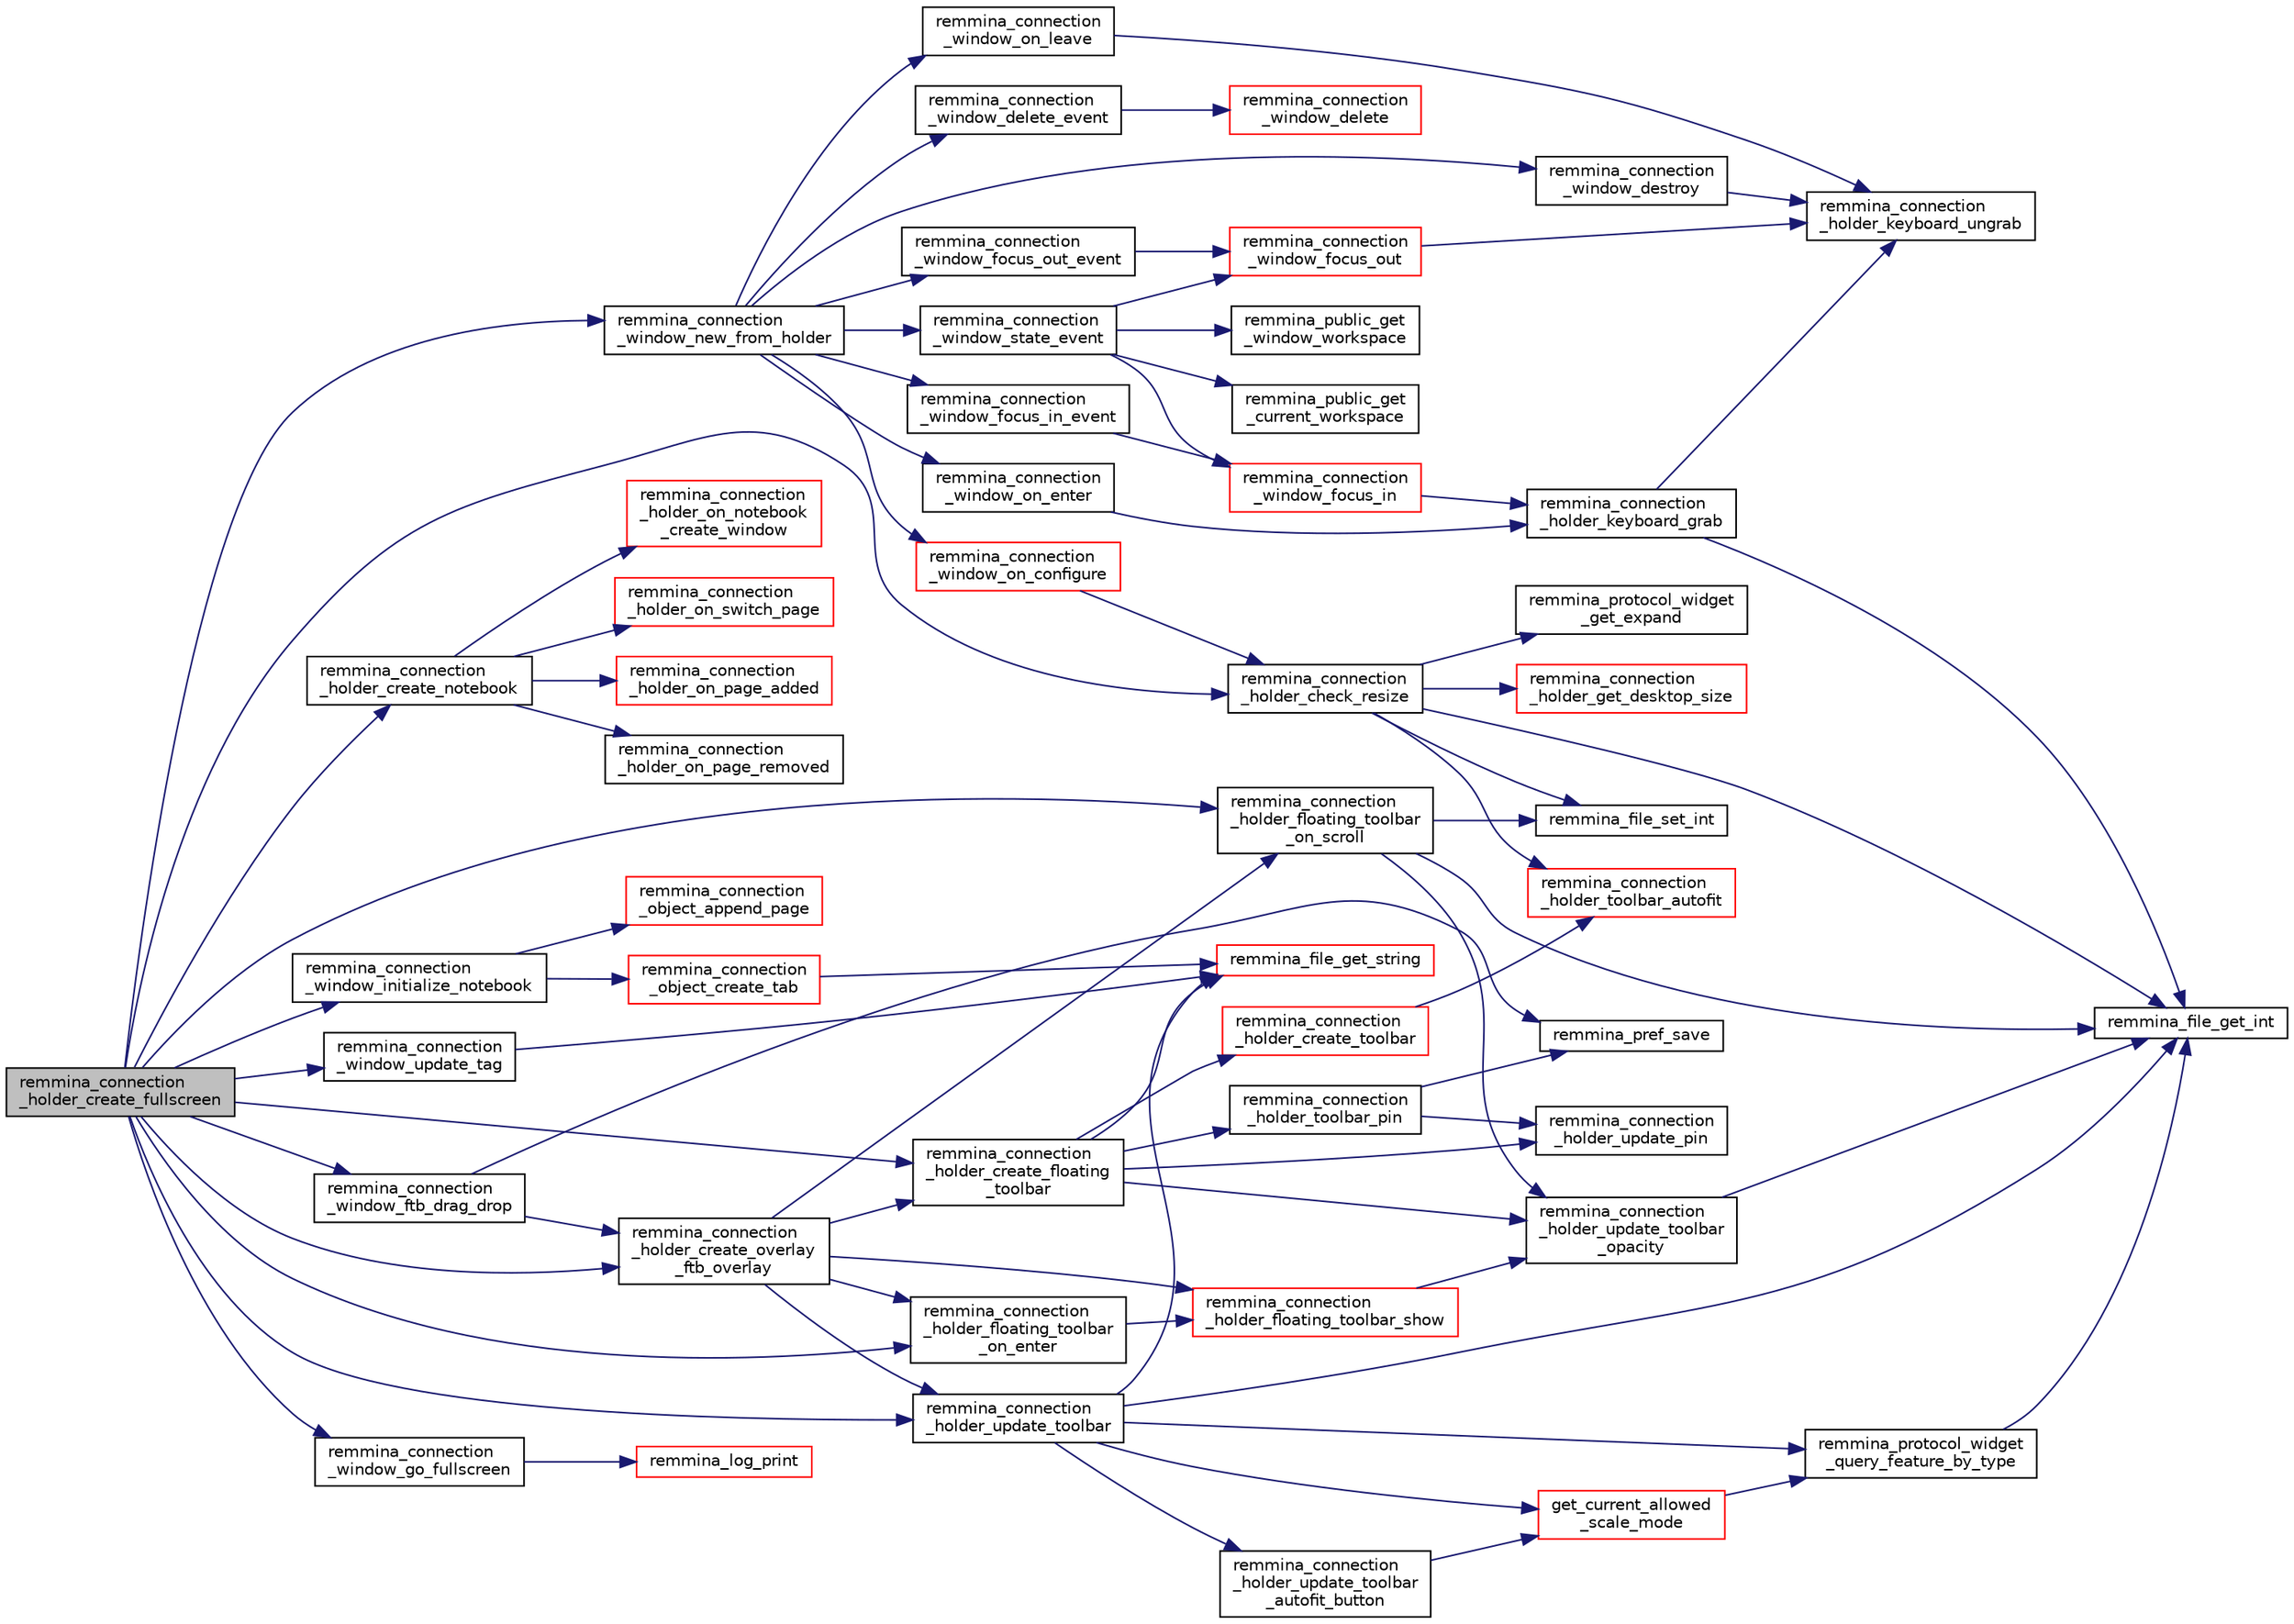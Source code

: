 digraph "remmina_connection_holder_create_fullscreen"
{
  edge [fontname="Helvetica",fontsize="10",labelfontname="Helvetica",labelfontsize="10"];
  node [fontname="Helvetica",fontsize="10",shape=record];
  rankdir="LR";
  Node1951 [label="remmina_connection\l_holder_create_fullscreen",height=0.2,width=0.4,color="black", fillcolor="grey75", style="filled", fontcolor="black"];
  Node1951 -> Node1952 [color="midnightblue",fontsize="10",style="solid",fontname="Helvetica"];
  Node1952 [label="remmina_connection\l_window_new_from_holder",height=0.2,width=0.4,color="black", fillcolor="white", style="filled",URL="$remmina__connection__window_8c.html#a0ff4775a640861c11f2bc9f4e4680ed5"];
  Node1952 -> Node1953 [color="midnightblue",fontsize="10",style="solid",fontname="Helvetica"];
  Node1953 [label="remmina_connection\l_window_delete_event",height=0.2,width=0.4,color="black", fillcolor="white", style="filled",URL="$remmina__connection__window_8c.html#aa84f957aaf2152717af3959b80ecfa8a"];
  Node1953 -> Node1954 [color="midnightblue",fontsize="10",style="solid",fontname="Helvetica"];
  Node1954 [label="remmina_connection\l_window_delete",height=0.2,width=0.4,color="red", fillcolor="white", style="filled",URL="$remmina__connection__window_8c.html#a47242e757b22622e8653643de24fdad9"];
  Node1952 -> Node2038 [color="midnightblue",fontsize="10",style="solid",fontname="Helvetica"];
  Node2038 [label="remmina_connection\l_window_destroy",height=0.2,width=0.4,color="black", fillcolor="white", style="filled",URL="$remmina__connection__window_8c.html#a2d157bba82de5684318381a8816db2af"];
  Node2038 -> Node2039 [color="midnightblue",fontsize="10",style="solid",fontname="Helvetica"];
  Node2039 [label="remmina_connection\l_holder_keyboard_ungrab",height=0.2,width=0.4,color="black", fillcolor="white", style="filled",URL="$remmina__connection__window_8c.html#af137217cf6ef1ea58f40781f54fd8fe9"];
  Node1952 -> Node2040 [color="midnightblue",fontsize="10",style="solid",fontname="Helvetica"];
  Node2040 [label="remmina_connection\l_window_state_event",height=0.2,width=0.4,color="black", fillcolor="white", style="filled",URL="$remmina__connection__window_8c.html#a174d5b1e983a96c98aae2e8078f462bd"];
  Node2040 -> Node2041 [color="midnightblue",fontsize="10",style="solid",fontname="Helvetica"];
  Node2041 [label="remmina_connection\l_window_focus_in",height=0.2,width=0.4,color="red", fillcolor="white", style="filled",URL="$remmina__connection__window_8c.html#a6f4427665eeef5af2091621c1e89b589"];
  Node2041 -> Node2045 [color="midnightblue",fontsize="10",style="solid",fontname="Helvetica"];
  Node2045 [label="remmina_connection\l_holder_keyboard_grab",height=0.2,width=0.4,color="black", fillcolor="white", style="filled",URL="$remmina__connection__window_8c.html#a6bcba3905245597b6393bbdc8a210e3d"];
  Node2045 -> Node2000 [color="midnightblue",fontsize="10",style="solid",fontname="Helvetica"];
  Node2000 [label="remmina_file_get_int",height=0.2,width=0.4,color="black", fillcolor="white", style="filled",URL="$remmina__file_8c.html#a4884356c195dcfb4ceacf641a1e74e66"];
  Node2045 -> Node2039 [color="midnightblue",fontsize="10",style="solid",fontname="Helvetica"];
  Node2040 -> Node2046 [color="midnightblue",fontsize="10",style="solid",fontname="Helvetica"];
  Node2046 [label="remmina_connection\l_window_focus_out",height=0.2,width=0.4,color="red", fillcolor="white", style="filled",URL="$remmina__connection__window_8c.html#a8c242e0a7ee57ed79099c330d696b43f"];
  Node2046 -> Node2039 [color="midnightblue",fontsize="10",style="solid",fontname="Helvetica"];
  Node2040 -> Node2199 [color="midnightblue",fontsize="10",style="solid",fontname="Helvetica"];
  Node2199 [label="remmina_public_get\l_current_workspace",height=0.2,width=0.4,color="black", fillcolor="white", style="filled",URL="$remmina__public_8c.html#a7ff5e5c4dabc3fb001125a6da14ad758"];
  Node2040 -> Node2200 [color="midnightblue",fontsize="10",style="solid",fontname="Helvetica"];
  Node2200 [label="remmina_public_get\l_window_workspace",height=0.2,width=0.4,color="black", fillcolor="white", style="filled",URL="$remmina__public_8c.html#a9c0688cfe4ec55f8b563943aab570b25"];
  Node1952 -> Node2201 [color="midnightblue",fontsize="10",style="solid",fontname="Helvetica"];
  Node2201 [label="remmina_connection\l_window_focus_in_event",height=0.2,width=0.4,color="black", fillcolor="white", style="filled",URL="$remmina__connection__window_8c.html#aac168486f2fb093eb6347cb0726153b5"];
  Node2201 -> Node2041 [color="midnightblue",fontsize="10",style="solid",fontname="Helvetica"];
  Node1952 -> Node2202 [color="midnightblue",fontsize="10",style="solid",fontname="Helvetica"];
  Node2202 [label="remmina_connection\l_window_focus_out_event",height=0.2,width=0.4,color="black", fillcolor="white", style="filled",URL="$remmina__connection__window_8c.html#a539828a1dd435bee083d82136691176c"];
  Node2202 -> Node2046 [color="midnightblue",fontsize="10",style="solid",fontname="Helvetica"];
  Node1952 -> Node2203 [color="midnightblue",fontsize="10",style="solid",fontname="Helvetica"];
  Node2203 [label="remmina_connection\l_window_on_enter",height=0.2,width=0.4,color="black", fillcolor="white", style="filled",URL="$remmina__connection__window_8c.html#a2b5a6494f27dca9408e2640f11a7738c"];
  Node2203 -> Node2045 [color="midnightblue",fontsize="10",style="solid",fontname="Helvetica"];
  Node1952 -> Node2204 [color="midnightblue",fontsize="10",style="solid",fontname="Helvetica"];
  Node2204 [label="remmina_connection\l_window_on_leave",height=0.2,width=0.4,color="black", fillcolor="white", style="filled",URL="$remmina__connection__window_8c.html#a63c87d892406b77f16956a54b039ab1b"];
  Node2204 -> Node2039 [color="midnightblue",fontsize="10",style="solid",fontname="Helvetica"];
  Node1952 -> Node2205 [color="midnightblue",fontsize="10",style="solid",fontname="Helvetica"];
  Node2205 [label="remmina_connection\l_window_on_configure",height=0.2,width=0.4,color="red", fillcolor="white", style="filled",URL="$remmina__connection__window_8c.html#af79fdcdd07b28c1cde08489d7986ca37"];
  Node2205 -> Node2092 [color="midnightblue",fontsize="10",style="solid",fontname="Helvetica"];
  Node2092 [label="remmina_connection\l_holder_check_resize",height=0.2,width=0.4,color="black", fillcolor="white", style="filled",URL="$remmina__connection__window_8c.html#adf48e258e535235d29c9638333488920"];
  Node2092 -> Node2068 [color="midnightblue",fontsize="10",style="solid",fontname="Helvetica"];
  Node2068 [label="remmina_connection\l_holder_get_desktop_size",height=0.2,width=0.4,color="red", fillcolor="white", style="filled",URL="$remmina__connection__window_8c.html#acf5d62eb5dda2e3a1a76c4bcbb926fb8"];
  Node2092 -> Node2093 [color="midnightblue",fontsize="10",style="solid",fontname="Helvetica"];
  Node2093 [label="remmina_protocol_widget\l_get_expand",height=0.2,width=0.4,color="black", fillcolor="white", style="filled",URL="$remmina__protocol__widget_8c.html#a25bcb2ae99449624fed6f770218e3d25"];
  Node2092 -> Node2000 [color="midnightblue",fontsize="10",style="solid",fontname="Helvetica"];
  Node2092 -> Node2089 [color="midnightblue",fontsize="10",style="solid",fontname="Helvetica"];
  Node2089 [label="remmina_file_set_int",height=0.2,width=0.4,color="black", fillcolor="white", style="filled",URL="$remmina__file_8c.html#af153b0d289ac93f6ecdaa15d5f3b9b8c"];
  Node2092 -> Node2066 [color="midnightblue",fontsize="10",style="solid",fontname="Helvetica"];
  Node2066 [label="remmina_connection\l_holder_toolbar_autofit",height=0.2,width=0.4,color="red", fillcolor="white", style="filled",URL="$remmina__connection__window_8c.html#ac679e10d8be64d56ed13043dd4df7d1c"];
  Node1951 -> Node2129 [color="midnightblue",fontsize="10",style="solid",fontname="Helvetica"];
  Node2129 [label="remmina_connection\l_holder_create_notebook",height=0.2,width=0.4,color="black", fillcolor="white", style="filled",URL="$remmina__connection__window_8c.html#ae616dc409c5775dc73d9a83c1f081705"];
  Node2129 -> Node2130 [color="midnightblue",fontsize="10",style="solid",fontname="Helvetica"];
  Node2130 [label="remmina_connection\l_holder_on_notebook\l_create_window",height=0.2,width=0.4,color="red", fillcolor="white", style="filled",URL="$remmina__connection__window_8c.html#a2f5fc595c1aad851962aa58e2009bcce"];
  Node2129 -> Node2132 [color="midnightblue",fontsize="10",style="solid",fontname="Helvetica"];
  Node2132 [label="remmina_connection\l_holder_on_switch_page",height=0.2,width=0.4,color="red", fillcolor="white", style="filled",URL="$remmina__connection__window_8c.html#ac93e70cd6f65ebb4bee3827240cf1c05"];
  Node2129 -> Node2136 [color="midnightblue",fontsize="10",style="solid",fontname="Helvetica"];
  Node2136 [label="remmina_connection\l_holder_on_page_added",height=0.2,width=0.4,color="red", fillcolor="white", style="filled",URL="$remmina__connection__window_8c.html#a17841adaac1f1d03395629af001f9135"];
  Node2129 -> Node2138 [color="midnightblue",fontsize="10",style="solid",fontname="Helvetica"];
  Node2138 [label="remmina_connection\l_holder_on_page_removed",height=0.2,width=0.4,color="black", fillcolor="white", style="filled",URL="$remmina__connection__window_8c.html#a6f585d526b1cbf7224329da51ad40005"];
  Node1951 -> Node2146 [color="midnightblue",fontsize="10",style="solid",fontname="Helvetica"];
  Node2146 [label="remmina_connection\l_window_initialize_notebook",height=0.2,width=0.4,color="black", fillcolor="white", style="filled",URL="$remmina__connection__window_8c.html#aa28770c2f7c156eb4574227310481041"];
  Node2146 -> Node2147 [color="midnightblue",fontsize="10",style="solid",fontname="Helvetica"];
  Node2147 [label="remmina_connection\l_object_create_tab",height=0.2,width=0.4,color="red", fillcolor="white", style="filled",URL="$remmina__connection__window_8c.html#a888c4dd031e9366a3284cb34351865aa"];
  Node2147 -> Node1990 [color="midnightblue",fontsize="10",style="solid",fontname="Helvetica"];
  Node1990 [label="remmina_file_get_string",height=0.2,width=0.4,color="red", fillcolor="white", style="filled",URL="$remmina__file_8c.html#a8eb1b213d9d08c6ad13683ce05f4355e"];
  Node2146 -> Node2149 [color="midnightblue",fontsize="10",style="solid",fontname="Helvetica"];
  Node2149 [label="remmina_connection\l_object_append_page",height=0.2,width=0.4,color="red", fillcolor="white", style="filled",URL="$remmina__connection__window_8c.html#ac06b41c974d5cfc6277f50b617a550bb"];
  Node1951 -> Node2157 [color="midnightblue",fontsize="10",style="solid",fontname="Helvetica"];
  Node2157 [label="remmina_connection\l_window_update_tag",height=0.2,width=0.4,color="black", fillcolor="white", style="filled",URL="$remmina__connection__window_8c.html#a49552d7adf2f4e22a59d89802171e52b"];
  Node2157 -> Node1990 [color="midnightblue",fontsize="10",style="solid",fontname="Helvetica"];
  Node1951 -> Node2207 [color="midnightblue",fontsize="10",style="solid",fontname="Helvetica"];
  Node2207 [label="remmina_connection\l_holder_create_overlay\l_ftb_overlay",height=0.2,width=0.4,color="black", fillcolor="white", style="filled",URL="$remmina__connection__window_8c.html#ab2edcb806312b3367c70fbb13c383ae0"];
  Node2207 -> Node2208 [color="midnightblue",fontsize="10",style="solid",fontname="Helvetica"];
  Node2208 [label="remmina_connection\l_holder_create_floating\l_toolbar",height=0.2,width=0.4,color="black", fillcolor="white", style="filled",URL="$remmina__connection__window_8c.html#a967dca6c1876afc3e6bcb763f9709d43"];
  Node2208 -> Node2064 [color="midnightblue",fontsize="10",style="solid",fontname="Helvetica"];
  Node2064 [label="remmina_connection\l_holder_create_toolbar",height=0.2,width=0.4,color="red", fillcolor="white", style="filled",URL="$remmina__connection__window_8c.html#af8138da72278e9e9000276e08a6fd984"];
  Node2064 -> Node2066 [color="midnightblue",fontsize="10",style="solid",fontname="Helvetica"];
  Node2208 -> Node2209 [color="midnightblue",fontsize="10",style="solid",fontname="Helvetica"];
  Node2209 [label="remmina_connection\l_holder_toolbar_pin",height=0.2,width=0.4,color="black", fillcolor="white", style="filled",URL="$remmina__connection__window_8c.html#a735747875f8442962795c7a2ec027378"];
  Node2209 -> Node2005 [color="midnightblue",fontsize="10",style="solid",fontname="Helvetica"];
  Node2005 [label="remmina_pref_save",height=0.2,width=0.4,color="black", fillcolor="white", style="filled",URL="$remmina__pref_8c.html#a1c614a5e7dc3cd415be6e0a926e26983"];
  Node2209 -> Node2210 [color="midnightblue",fontsize="10",style="solid",fontname="Helvetica"];
  Node2210 [label="remmina_connection\l_holder_update_pin",height=0.2,width=0.4,color="black", fillcolor="white", style="filled",URL="$remmina__connection__window_8c.html#aac226c5115a432b09cff71ecd772ea6c"];
  Node2208 -> Node2210 [color="midnightblue",fontsize="10",style="solid",fontname="Helvetica"];
  Node2208 -> Node1990 [color="midnightblue",fontsize="10",style="solid",fontname="Helvetica"];
  Node2208 -> Node2081 [color="midnightblue",fontsize="10",style="solid",fontname="Helvetica"];
  Node2081 [label="remmina_connection\l_holder_update_toolbar\l_opacity",height=0.2,width=0.4,color="black", fillcolor="white", style="filled",URL="$remmina__connection__window_8c.html#aac6895538e595984302a03c07bc51fbe"];
  Node2081 -> Node2000 [color="midnightblue",fontsize="10",style="solid",fontname="Helvetica"];
  Node2207 -> Node2135 [color="midnightblue",fontsize="10",style="solid",fontname="Helvetica"];
  Node2135 [label="remmina_connection\l_holder_update_toolbar",height=0.2,width=0.4,color="black", fillcolor="white", style="filled",URL="$remmina__connection__window_8c.html#a1b31d50e3792f41f4f78c1dbc1c5b27c"];
  Node2135 -> Node2091 [color="midnightblue",fontsize="10",style="solid",fontname="Helvetica"];
  Node2091 [label="remmina_connection\l_holder_update_toolbar\l_autofit_button",height=0.2,width=0.4,color="black", fillcolor="white", style="filled",URL="$remmina__connection__window_8c.html#adb407338a545724966a1c62d3bd60fb5"];
  Node2091 -> Node2072 [color="midnightblue",fontsize="10",style="solid",fontname="Helvetica"];
  Node2072 [label="get_current_allowed\l_scale_mode",height=0.2,width=0.4,color="red", fillcolor="white", style="filled",URL="$remmina__connection__window_8c.html#abbc84b2c450f62c288ff827c5d2c5cd2"];
  Node2072 -> Node2074 [color="midnightblue",fontsize="10",style="solid",fontname="Helvetica"];
  Node2074 [label="remmina_protocol_widget\l_query_feature_by_type",height=0.2,width=0.4,color="black", fillcolor="white", style="filled",URL="$remmina__protocol__widget_8c.html#adbe15328275677cb38bd8c8a2d5e039d"];
  Node2074 -> Node2000 [color="midnightblue",fontsize="10",style="solid",fontname="Helvetica"];
  Node2135 -> Node2072 [color="midnightblue",fontsize="10",style="solid",fontname="Helvetica"];
  Node2135 -> Node2000 [color="midnightblue",fontsize="10",style="solid",fontname="Helvetica"];
  Node2135 -> Node2074 [color="midnightblue",fontsize="10",style="solid",fontname="Helvetica"];
  Node2135 -> Node1990 [color="midnightblue",fontsize="10",style="solid",fontname="Helvetica"];
  Node2207 -> Node2080 [color="midnightblue",fontsize="10",style="solid",fontname="Helvetica"];
  Node2080 [label="remmina_connection\l_holder_floating_toolbar_show",height=0.2,width=0.4,color="red", fillcolor="white", style="filled",URL="$remmina__connection__window_8c.html#a147924e56eceebe1f61e47bf5af2218a"];
  Node2080 -> Node2081 [color="midnightblue",fontsize="10",style="solid",fontname="Helvetica"];
  Node2207 -> Node2211 [color="midnightblue",fontsize="10",style="solid",fontname="Helvetica"];
  Node2211 [label="remmina_connection\l_holder_floating_toolbar\l_on_enter",height=0.2,width=0.4,color="black", fillcolor="white", style="filled",URL="$remmina__connection__window_8c.html#a5b12b74df51eda99c7e34a4d016e4f1e"];
  Node2211 -> Node2080 [color="midnightblue",fontsize="10",style="solid",fontname="Helvetica"];
  Node2207 -> Node2212 [color="midnightblue",fontsize="10",style="solid",fontname="Helvetica"];
  Node2212 [label="remmina_connection\l_holder_floating_toolbar\l_on_scroll",height=0.2,width=0.4,color="black", fillcolor="white", style="filled",URL="$remmina__connection__window_8c.html#a9d0e16bc9f0d555b3832b2ff6be66e3f"];
  Node2212 -> Node2000 [color="midnightblue",fontsize="10",style="solid",fontname="Helvetica"];
  Node2212 -> Node2089 [color="midnightblue",fontsize="10",style="solid",fontname="Helvetica"];
  Node2212 -> Node2081 [color="midnightblue",fontsize="10",style="solid",fontname="Helvetica"];
  Node1951 -> Node2213 [color="midnightblue",fontsize="10",style="solid",fontname="Helvetica"];
  Node2213 [label="remmina_connection\l_window_ftb_drag_drop",height=0.2,width=0.4,color="black", fillcolor="white", style="filled",URL="$remmina__connection__window_8c.html#a15c9b2bd929f8f2bb64d0bb6fa60f067"];
  Node2213 -> Node2005 [color="midnightblue",fontsize="10",style="solid",fontname="Helvetica"];
  Node2213 -> Node2207 [color="midnightblue",fontsize="10",style="solid",fontname="Helvetica"];
  Node1951 -> Node2208 [color="midnightblue",fontsize="10",style="solid",fontname="Helvetica"];
  Node1951 -> Node2135 [color="midnightblue",fontsize="10",style="solid",fontname="Helvetica"];
  Node1951 -> Node2211 [color="midnightblue",fontsize="10",style="solid",fontname="Helvetica"];
  Node1951 -> Node2212 [color="midnightblue",fontsize="10",style="solid",fontname="Helvetica"];
  Node1951 -> Node2092 [color="midnightblue",fontsize="10",style="solid",fontname="Helvetica"];
  Node1951 -> Node2214 [color="midnightblue",fontsize="10",style="solid",fontname="Helvetica"];
  Node2214 [label="remmina_connection\l_window_go_fullscreen",height=0.2,width=0.4,color="black", fillcolor="white", style="filled",URL="$remmina__connection__window_8c.html#a10b3a54bf50f7522ee272932673e9419"];
  Node2214 -> Node2215 [color="midnightblue",fontsize="10",style="solid",fontname="Helvetica"];
  Node2215 [label="remmina_log_print",height=0.2,width=0.4,color="red", fillcolor="white", style="filled",URL="$remmina__log_8c.html#aca8f826a273194e22f4467421af9b3aa"];
}
